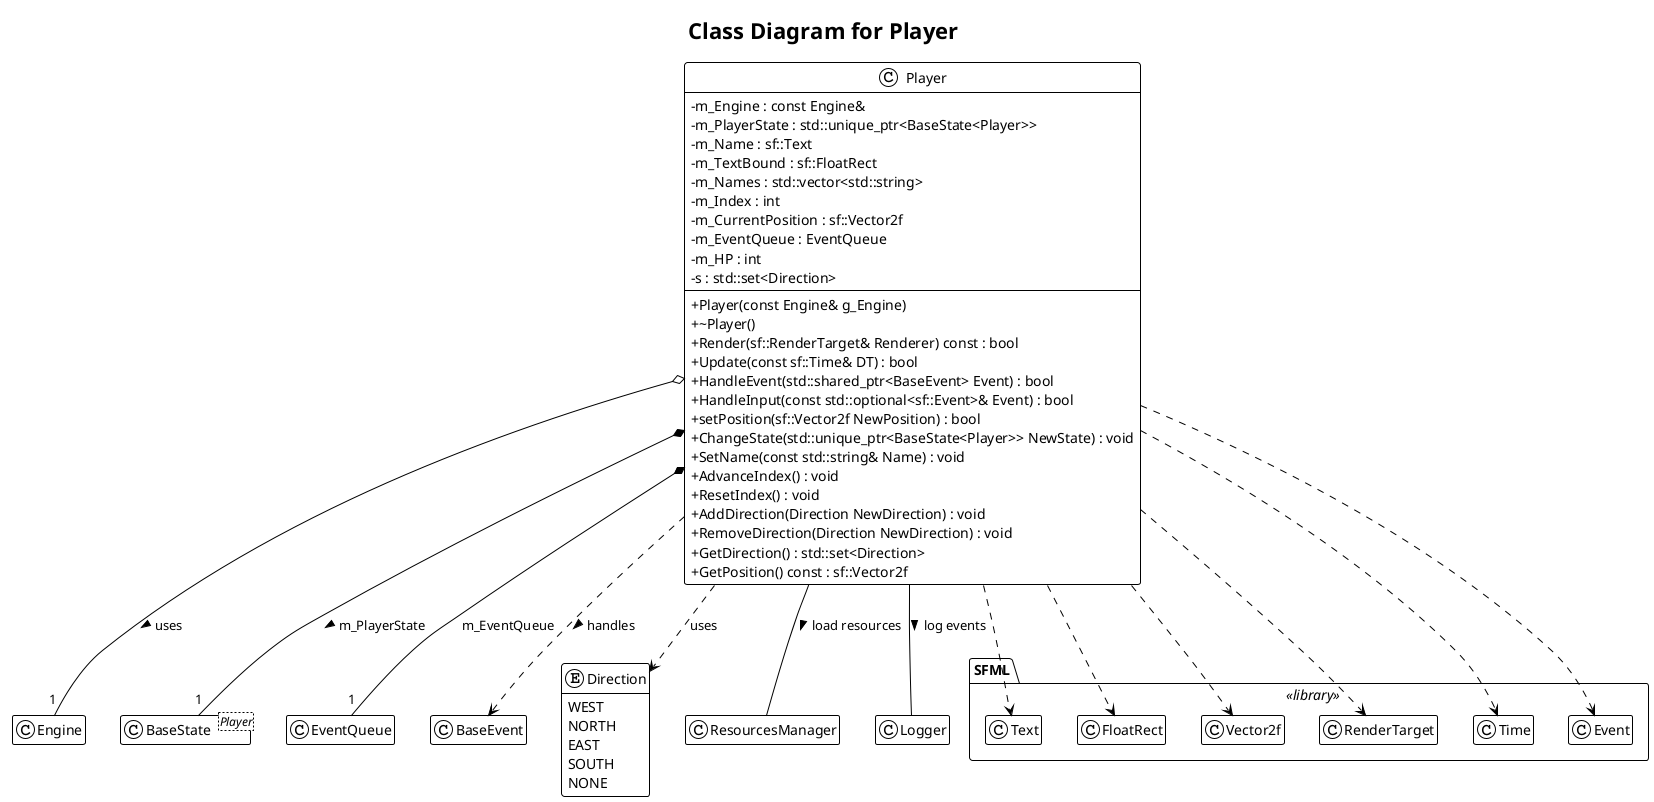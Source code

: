 @startuml PlayerClassDiagram

!theme plain
hide empty members
skinparam classAttributeIconSize 0

title Class Diagram for Player

' External dependencies from SFML and other custom classes
' These are simplified representations for context.
package SFML <<library>> {
    class Text
    class FloatRect
    class Vector2f
    class RenderTarget
    class Time
    class Event
}

class Engine
class "BaseState<Player>" as BaseState<Player>
class EventQueue
class BaseEvent

' The Direction enumeration
enum Direction {
    WEST
    NORTH
    EAST
    SOUTH
    NONE
}

' The Player class
class Player {
    - m_Engine : const Engine&
    - m_PlayerState : std::unique_ptr<BaseState<Player>>
    - m_Name : sf::Text
    - m_TextBound : sf::FloatRect
    - m_Names : std::vector<std::string>
    - m_Index : int
    - m_CurrentPosition : sf::Vector2f
    - m_EventQueue : EventQueue
    - m_HP : int
    - s : std::set<Direction>
    --
    + Player(const Engine& g_Engine)
    + ~Player()
    + Render(sf::RenderTarget& Renderer) const : bool
    + Update(const sf::Time& DT) : bool
    + HandleEvent(std::shared_ptr<BaseEvent> Event) : bool
    + HandleInput(const std::optional<sf::Event>& Event) : bool
    + setPosition(sf::Vector2f NewPosition) : bool
    + ChangeState(std::unique_ptr<BaseState<Player>> NewState) : void
    + SetName(const std::string& Name) : void
    + AdvanceIndex() : void
    + ResetIndex() : void
    + AddDirection(Direction NewDirection) : void
    + RemoveDirection(Direction NewDirection) : void
    + GetDirection() : std::set<Direction>
    + GetPosition() const : sf::Vector2f
}

' --- Relationships ---

' Player has a strong, non-owning association with Engine (Aggregation)
Player o-- "1" Engine : uses >

' Player owns its state (Composition)
Player *-- "1" BaseState  : m_PlayerState >

' Player owns its EventQueue (Composition)
Player *-- "1" EventQueue : m_EventQueue

' Player uses the Direction enum
Player ..> Direction : uses

' Player uses BaseEvent through a method parameter
Player ..> BaseEvent : handles >

' Player has dependencies on various SFML types
Player ..> SFML.Text
Player ..> SFML.FloatRect
Player ..> SFML.Vector2f
Player ..> SFML.RenderTarget
Player ..> SFML.Time
Player ..> SFML.Event

Player -- ResourcesManager : load resources >
Player -- Logger : log events >

@enduml
